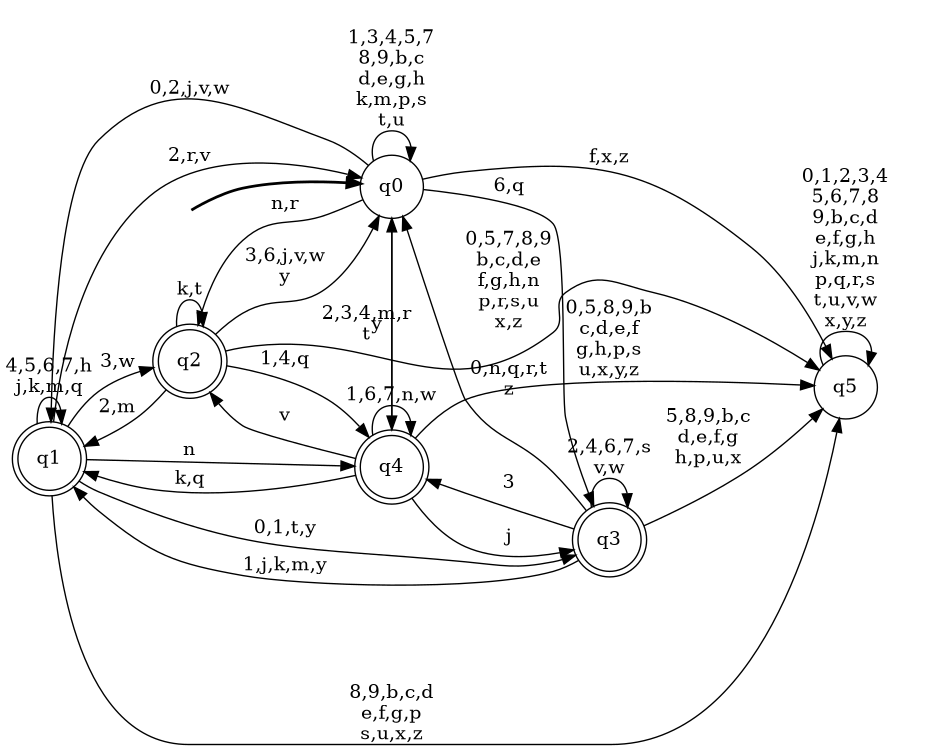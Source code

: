 digraph BlueStar {
__start0 [style = invis, shape = none, label = "", width = 0, height = 0];

rankdir=LR;
size="8,5";

s0 [style="filled", color="black", fillcolor="white" shape="circle", label="q0"];
s1 [style="rounded,filled", color="black", fillcolor="white" shape="doublecircle", label="q1"];
s2 [style="rounded,filled", color="black", fillcolor="white" shape="doublecircle", label="q2"];
s3 [style="rounded,filled", color="black", fillcolor="white" shape="doublecircle", label="q3"];
s4 [style="rounded,filled", color="black", fillcolor="white" shape="doublecircle", label="q4"];
s5 [style="filled", color="black", fillcolor="white" shape="circle", label="q5"];
subgraph cluster_main { 
	graph [pad=".75", ranksep="0.15", nodesep="0.15"];
	 style=invis; 
	__start0 -> s0 [penwidth=2];
}
s0 -> s0 [label="1,3,4,5,7\n8,9,b,c\nd,e,g,h\nk,m,p,s\nt,u"];
s0 -> s1 [label="0,2,j,v,w"];
s0 -> s2 [label="n,r"];
s0 -> s3 [label="6,q"];
s0 -> s4 [label="y"];
s0 -> s5 [label="f,x,z"];
s1 -> s0 [label="2,r,v"];
s1 -> s1 [label="4,5,6,7,h\nj,k,m,q"];
s1 -> s2 [label="3,w"];
s1 -> s3 [label="0,1,t,y"];
s1 -> s4 [label="n"];
s1 -> s5 [label="8,9,b,c,d\ne,f,g,p\ns,u,x,z"];
s2 -> s0 [label="3,6,j,v,w\ny"];
s2 -> s1 [label="2,m"];
s2 -> s2 [label="k,t"];
s2 -> s4 [label="1,4,q"];
s2 -> s5 [label="0,5,7,8,9\nb,c,d,e\nf,g,h,n\np,r,s,u\nx,z"];
s3 -> s0 [label="0,n,q,r,t\nz"];
s3 -> s1 [label="1,j,k,m,y"];
s3 -> s3 [label="2,4,6,7,s\nv,w"];
s3 -> s4 [label="3"];
s3 -> s5 [label="5,8,9,b,c\nd,e,f,g\nh,p,u,x"];
s4 -> s0 [label="2,3,4,m,r\nt"];
s4 -> s1 [label="k,q"];
s4 -> s2 [label="v"];
s4 -> s3 [label="j"];
s4 -> s4 [label="1,6,7,n,w"];
s4 -> s5 [label="0,5,8,9,b\nc,d,e,f\ng,h,p,s\nu,x,y,z"];
s5 -> s5 [label="0,1,2,3,4\n5,6,7,8\n9,b,c,d\ne,f,g,h\nj,k,m,n\np,q,r,s\nt,u,v,w\nx,y,z"];

}